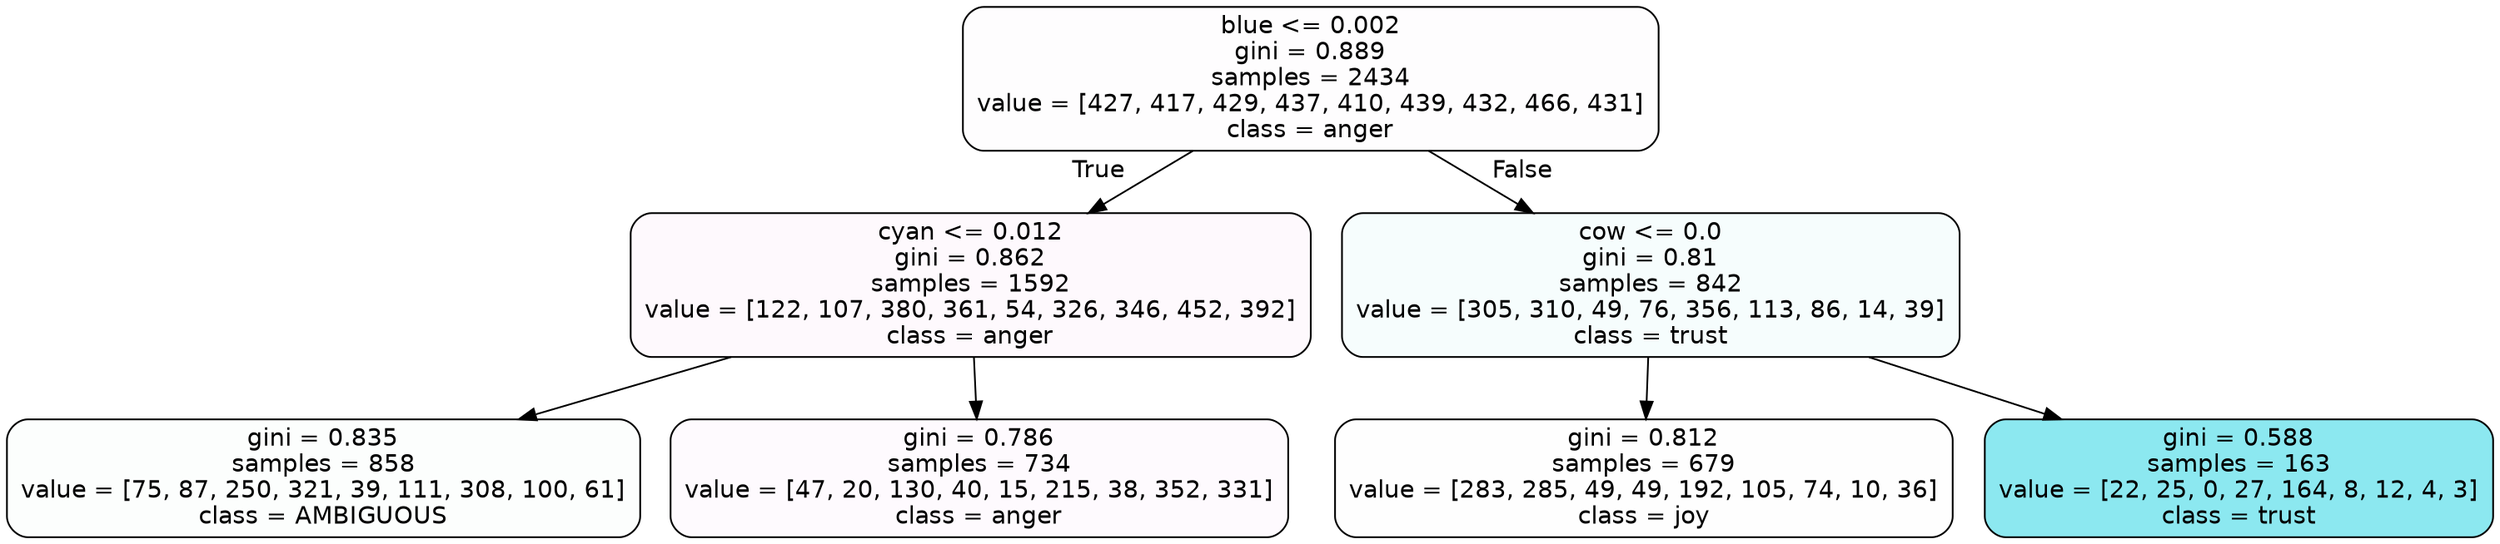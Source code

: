 digraph Tree {
node [shape=box, style="filled, rounded", color="black", fontname=helvetica] ;
edge [fontname=helvetica] ;
0 [label="blue <= 0.002\ngini = 0.889\nsamples = 2434\nvalue = [427, 417, 429, 437, 410, 439, 432, 466, 431]\nclass = anger", fillcolor="#e539d702"] ;
1 [label="cyan <= 0.012\ngini = 0.862\nsamples = 1592\nvalue = [122, 107, 380, 361, 54, 326, 346, 452, 392]\nclass = anger", fillcolor="#e539d707"] ;
0 -> 1 [labeldistance=2.5, labelangle=45, headlabel="True"] ;
2 [label="gini = 0.835\nsamples = 858\nvalue = [75, 87, 250, 321, 39, 111, 308, 100, 61]\nclass = AMBIGUOUS", fillcolor="#39e58103"] ;
1 -> 2 ;
3 [label="gini = 0.786\nsamples = 734\nvalue = [47, 20, 130, 40, 15, 215, 38, 352, 331]\nclass = anger", fillcolor="#e539d706"] ;
1 -> 3 ;
4 [label="cow <= 0.0\ngini = 0.81\nsamples = 842\nvalue = [305, 310, 49, 76, 356, 113, 86, 14, 39]\nclass = trust", fillcolor="#39d7e50b"] ;
0 -> 4 [labeldistance=2.5, labelangle=-45, headlabel="False"] ;
5 [label="gini = 0.812\nsamples = 679\nvalue = [283, 285, 49, 49, 192, 105, 74, 10, 36]\nclass = joy", fillcolor="#d7e53901"] ;
4 -> 5 ;
6 [label="gini = 0.588\nsamples = 163\nvalue = [22, 25, 0, 27, 164, 8, 12, 4, 3]\nclass = trust", fillcolor="#39d7e593"] ;
4 -> 6 ;
}